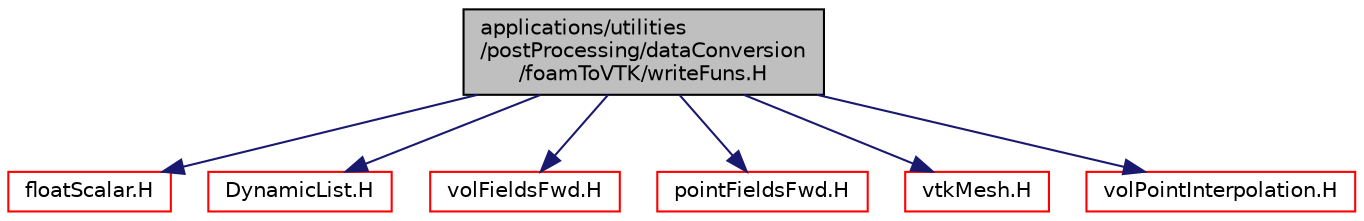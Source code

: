 digraph "applications/utilities/postProcessing/dataConversion/foamToVTK/writeFuns.H"
{
  bgcolor="transparent";
  edge [fontname="Helvetica",fontsize="10",labelfontname="Helvetica",labelfontsize="10"];
  node [fontname="Helvetica",fontsize="10",shape=record];
  Node1 [label="applications/utilities\l/postProcessing/dataConversion\l/foamToVTK/writeFuns.H",height=0.2,width=0.4,color="black", fillcolor="grey75", style="filled", fontcolor="black"];
  Node1 -> Node2 [color="midnightblue",fontsize="10",style="solid",fontname="Helvetica"];
  Node2 [label="floatScalar.H",height=0.2,width=0.4,color="red",URL="$a09066.html"];
  Node1 -> Node3 [color="midnightblue",fontsize="10",style="solid",fontname="Helvetica"];
  Node3 [label="DynamicList.H",height=0.2,width=0.4,color="red",URL="$a07754.html"];
  Node1 -> Node4 [color="midnightblue",fontsize="10",style="solid",fontname="Helvetica"];
  Node4 [label="volFieldsFwd.H",height=0.2,width=0.4,color="red",URL="$a05735.html"];
  Node1 -> Node5 [color="midnightblue",fontsize="10",style="solid",fontname="Helvetica"];
  Node5 [label="pointFieldsFwd.H",height=0.2,width=0.4,color="red",URL="$a08168.html"];
  Node1 -> Node6 [color="midnightblue",fontsize="10",style="solid",fontname="Helvetica"];
  Node6 [label="vtkMesh.H",height=0.2,width=0.4,color="red",URL="$a04391.html"];
  Node1 -> Node7 [color="midnightblue",fontsize="10",style="solid",fontname="Helvetica"];
  Node7 [label="volPointInterpolation.H",height=0.2,width=0.4,color="red",URL="$a06283.html"];
}
